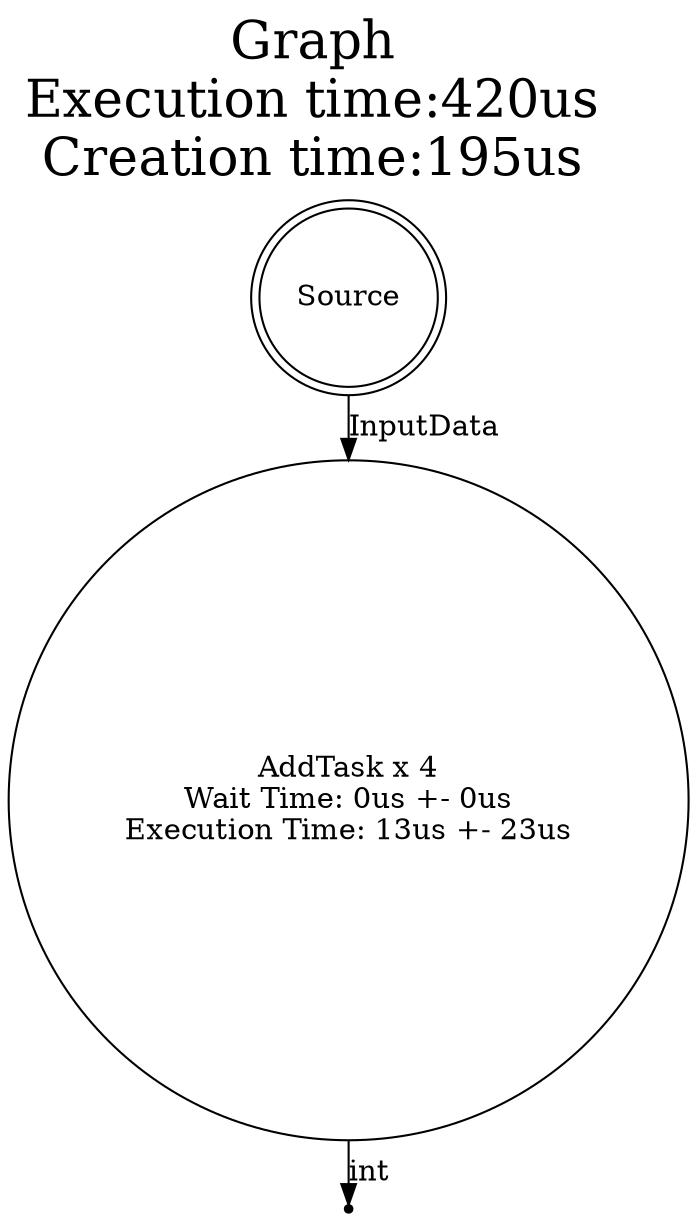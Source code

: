 digraph x0x55dc6a40f5b0 {
label="Graph\nExecution time:420us\nCreation time:195us"; fontsize=25; penwidth=5; ranksep=0; labelloc=top; labeljust=left;
x0x55dc6a40ef68 [label="AddTask x 4\nWait Time: 0us +- 0us\nExecution Time: 13us +- 23us",shape=circle];
x0x55dc6a40f828 [label="Source", shape=doublecircle];
x0x55dc6a40fa58 [label="Sink",shape=point];
x0x55dc6a40ef68 -> x0x55dc6a40fa58[label="int"];
x0x55dc6a40f828 -> x0x55dc6a40ef68[label="InputData"];
}
